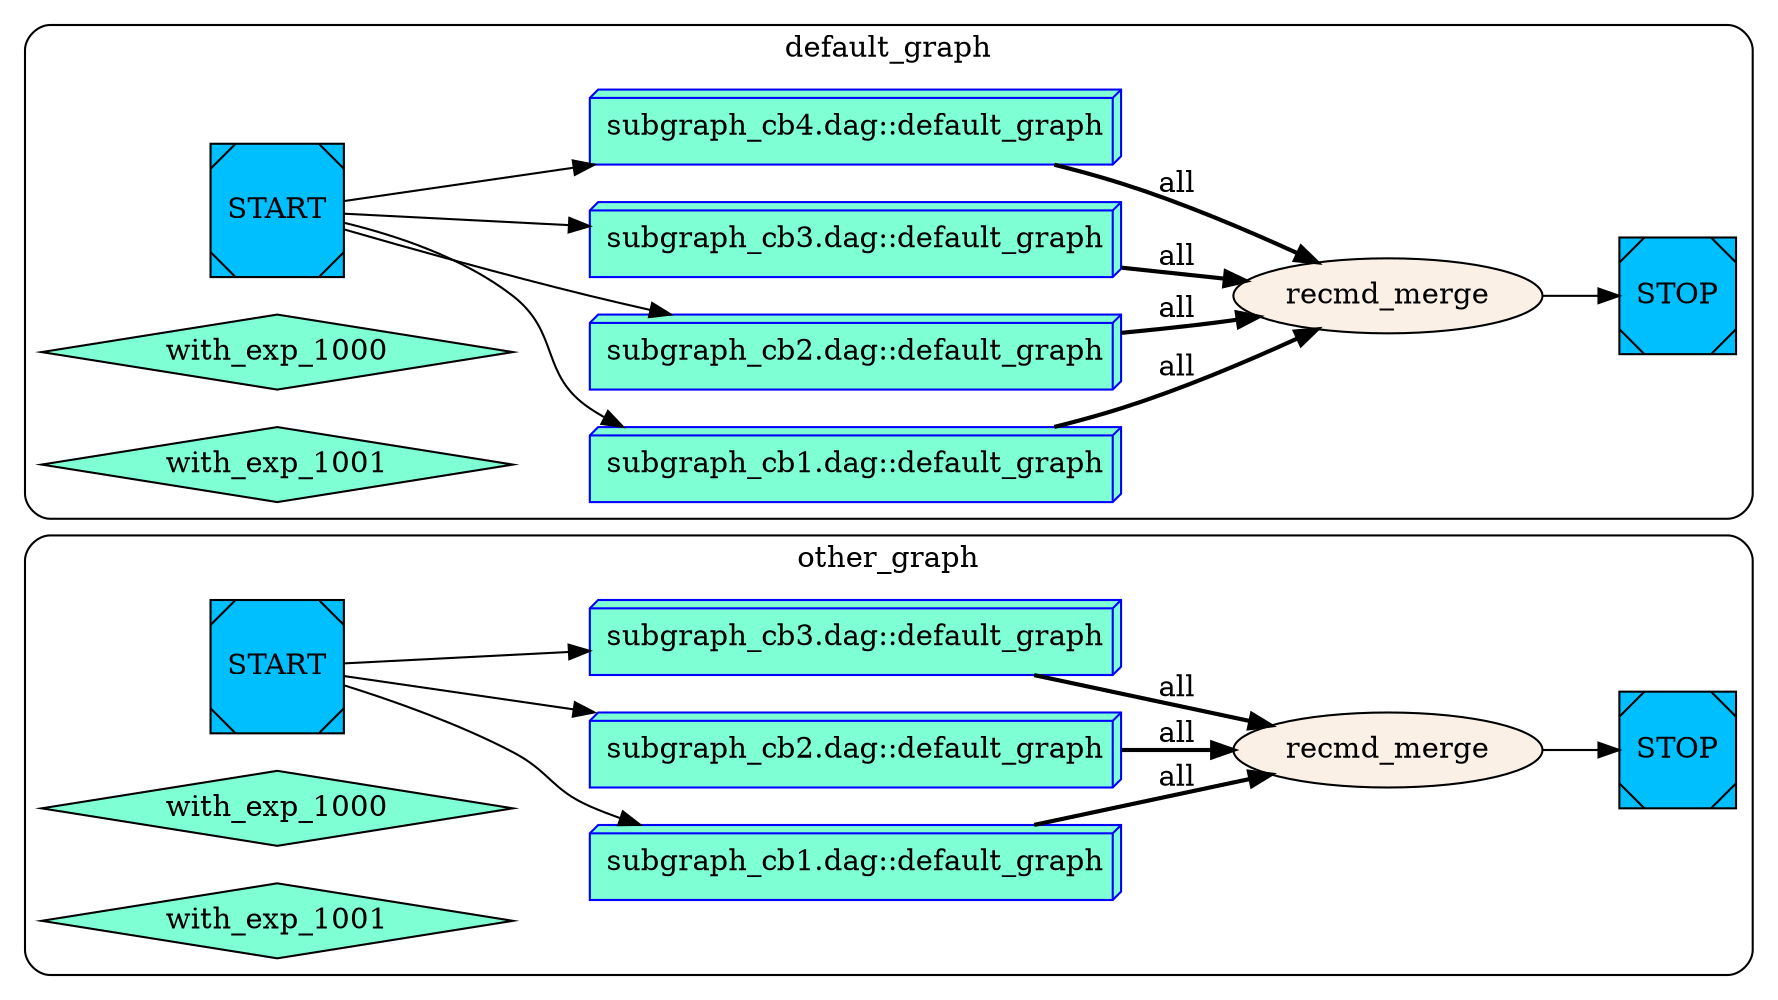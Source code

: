 digraph G {
    rankdir=LR;
  subgraph cluster_other_graph{
    style = rounded;
    label = "other_graph";
    other_graph__START__[color=black fillcolor=deepskyblue style=filled shape=Msquare label="START"];
    other_graph__STOP__[color=black fillcolor=deepskyblue style=filled shape=Msquare label="STOP"];
    other_graph_subgraph_invoke_cb1 [label="subgraph_cb1.dag::default_graph" shape=box3d, color=blue fillcolor=aquamarine style=filled];
    other_graph_subgraph_invoke_cb2 [label="subgraph_cb2.dag::default_graph" shape=box3d, color=blue fillcolor=aquamarine style=filled];
    other_graph_subgraph_invoke_cb3 [label="subgraph_cb3.dag::default_graph" shape=box3d, color=blue fillcolor=aquamarine style=filled];
    other_graph_recmd_merge [label="recmd_merge" color=black fillcolor=linen style=filled];
    other_graph_with_exp_1000 [label="with_exp_1000" shape=diamond color=black fillcolor=aquamarine style=filled];
    other_graph_with_exp_1001 [label="with_exp_1001" shape=diamond color=black fillcolor=aquamarine style=filled];
    other_graph__START__ -> other_graph_subgraph_invoke_cb1;
    other_graph__START__ -> other_graph_subgraph_invoke_cb2;
    other_graph__START__ -> other_graph_subgraph_invoke_cb3;
    other_graph_recmd_merge -> other_graph__STOP__;
    other_graph_subgraph_invoke_cb1 -> other_graph_recmd_merge [style=bold label="all"];
    other_graph_subgraph_invoke_cb2 -> other_graph_recmd_merge [style=bold label="all"];
    other_graph_subgraph_invoke_cb3 -> other_graph_recmd_merge [style=bold label="all"];
};
  subgraph cluster_default_graph{
    style = rounded;
    label = "default_graph";
    default_graph__START__[color=black fillcolor=deepskyblue style=filled shape=Msquare label="START"];
    default_graph__STOP__[color=black fillcolor=deepskyblue style=filled shape=Msquare label="STOP"];
    default_graph_subgraph_invoke_cb1 [label="subgraph_cb1.dag::default_graph" shape=box3d, color=blue fillcolor=aquamarine style=filled];
    default_graph_subgraph_invoke_cb2 [label="subgraph_cb2.dag::default_graph" shape=box3d, color=blue fillcolor=aquamarine style=filled];
    default_graph_subgraph_invoke_cb3 [label="subgraph_cb3.dag::default_graph" shape=box3d, color=blue fillcolor=aquamarine style=filled];
    default_graph_subgraph_invoke_cb4 [label="subgraph_cb4.dag::default_graph" shape=box3d, color=blue fillcolor=aquamarine style=filled];
    default_graph_recmd_merge [label="recmd_merge" color=black fillcolor=linen style=filled];
    default_graph_with_exp_1000 [label="with_exp_1000" shape=diamond color=black fillcolor=aquamarine style=filled];
    default_graph_with_exp_1001 [label="with_exp_1001" shape=diamond color=black fillcolor=aquamarine style=filled];
    default_graph_recmd_merge -> default_graph__STOP__;
    default_graph_subgraph_invoke_cb1 -> default_graph_recmd_merge [style=bold label="all"];
    default_graph_subgraph_invoke_cb2 -> default_graph_recmd_merge [style=bold label="all"];
    default_graph_subgraph_invoke_cb3 -> default_graph_recmd_merge [style=bold label="all"];
    default_graph_subgraph_invoke_cb4 -> default_graph_recmd_merge [style=bold label="all"];
    default_graph__START__ -> default_graph_subgraph_invoke_cb1;
    default_graph__START__ -> default_graph_subgraph_invoke_cb2;
    default_graph__START__ -> default_graph_subgraph_invoke_cb3;
    default_graph__START__ -> default_graph_subgraph_invoke_cb4;
};
}
